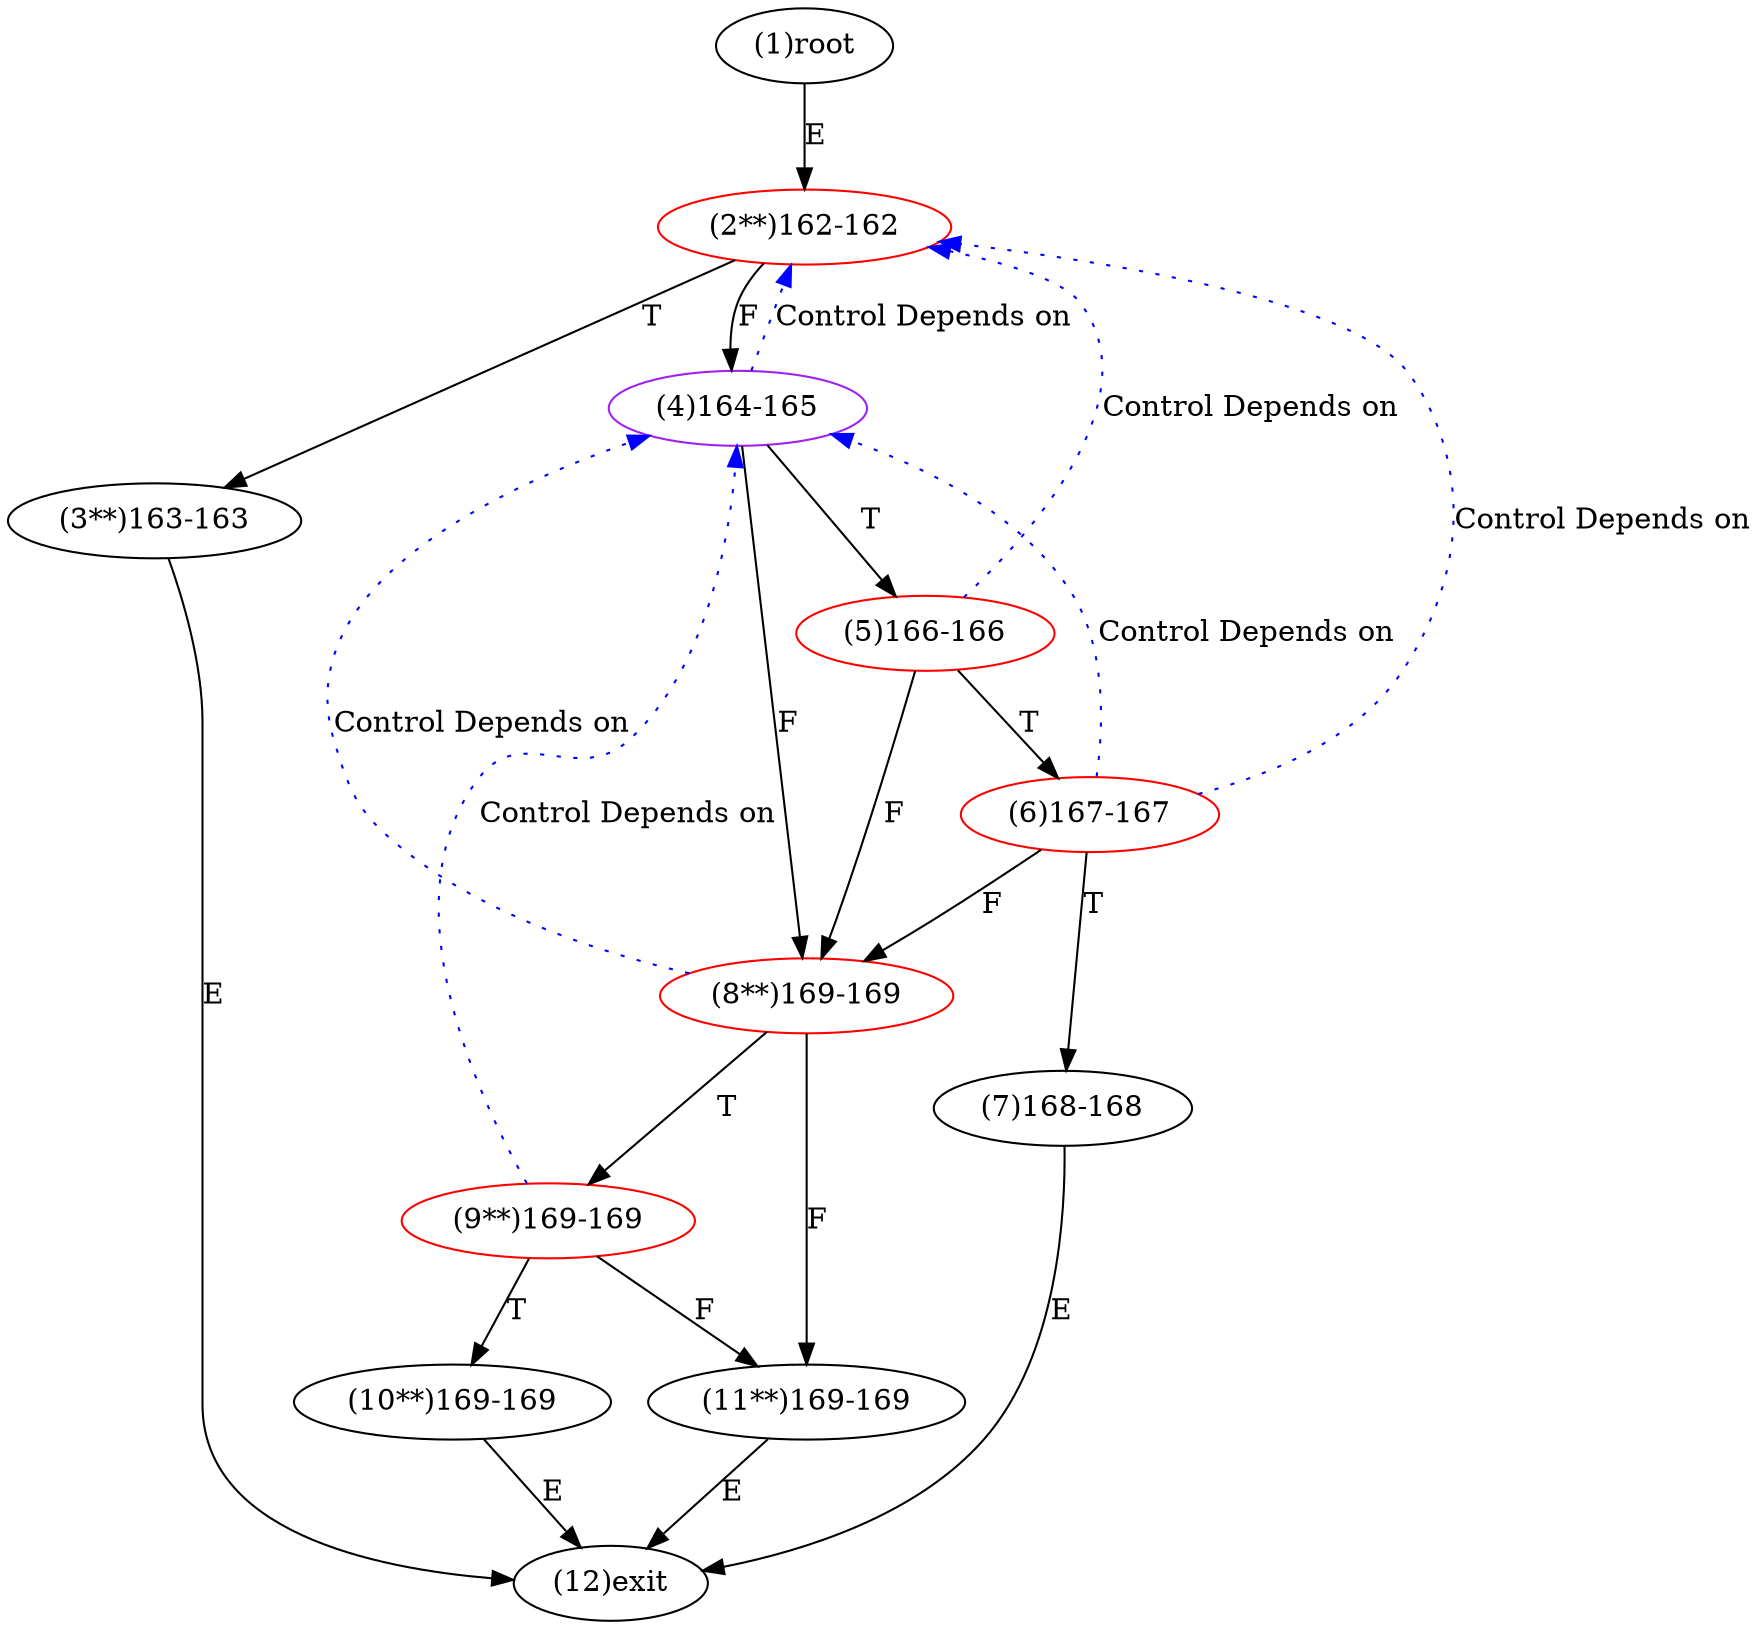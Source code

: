 digraph "" { 
1[ label="(1)root"];
2[ label="(2**)162-162",color=red];
3[ label="(3**)163-163"];
4[ label="(4)164-165",color=purple];
5[ label="(5)166-166",color=red];
6[ label="(6)167-167",color=red];
7[ label="(7)168-168"];
8[ label="(8**)169-169",color=red];
9[ label="(9**)169-169",color=red];
10[ label="(10**)169-169"];
11[ label="(11**)169-169"];
12[ label="(12)exit"];
1->2[ label="E"];
2->4[ label="F"];
2->3[ label="T"];
3->12[ label="E"];
4->8[ label="F"];
4->5[ label="T"];
5->8[ label="F"];
5->6[ label="T"];
6->8[ label="F"];
6->7[ label="T"];
7->12[ label="E"];
8->11[ label="F"];
8->9[ label="T"];
9->11[ label="F"];
9->10[ label="T"];
10->12[ label="E"];
11->12[ label="E"];
4->2[ color="blue" label="Control Depends on" style = dotted ];
5->2[ color="blue" label="Control Depends on" style = dotted ];
6->4[ color="blue" label="Control Depends on" style = dotted ];
6->2[ color="blue" label="Control Depends on" style = dotted ];
8->4[ color="blue" label="Control Depends on" style = dotted ];
9->4[ color="blue" label="Control Depends on" style = dotted ];
}